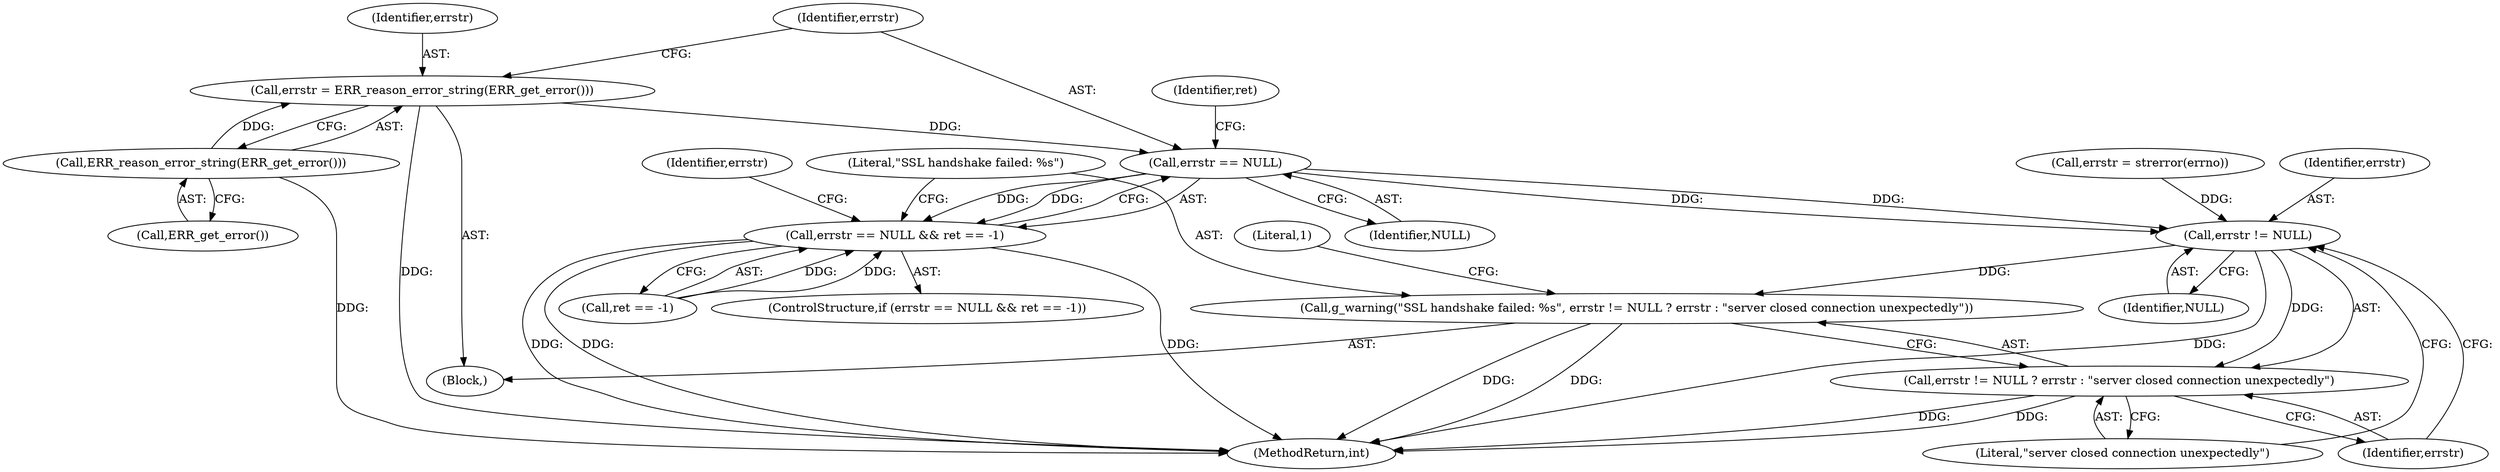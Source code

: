 digraph "0_irssi-proxy_85bbc05b21678e80423815d2ef1dfe26208491ab_0@pointer" {
"1000154" [label="(Call,errstr == NULL)"];
"1000148" [label="(Call,errstr = ERR_reason_error_string(ERR_get_error()))"];
"1000150" [label="(Call,ERR_reason_error_string(ERR_get_error()))"];
"1000153" [label="(Call,errstr == NULL && ret == -1)"];
"1000168" [label="(Call,errstr != NULL)"];
"1000165" [label="(Call,g_warning(\"SSL handshake failed: %s\", errstr != NULL ? errstr : \"server closed connection unexpectedly\"))"];
"1000167" [label="(Call,errstr != NULL ? errstr : \"server closed connection unexpectedly\")"];
"1000149" [label="(Identifier,errstr)"];
"1000170" [label="(Identifier,NULL)"];
"1000175" [label="(Literal,1)"];
"1000158" [label="(Identifier,ret)"];
"1000161" [label="(Call,errstr = strerror(errno))"];
"1000165" [label="(Call,g_warning(\"SSL handshake failed: %s\", errstr != NULL ? errstr : \"server closed connection unexpectedly\"))"];
"1000169" [label="(Identifier,errstr)"];
"1000172" [label="(Literal,\"server closed connection unexpectedly\")"];
"1000162" [label="(Identifier,errstr)"];
"1000156" [label="(Identifier,NULL)"];
"1000167" [label="(Call,errstr != NULL ? errstr : \"server closed connection unexpectedly\")"];
"1000157" [label="(Call,ret == -1)"];
"1000171" [label="(Identifier,errstr)"];
"1000155" [label="(Identifier,errstr)"];
"1000150" [label="(Call,ERR_reason_error_string(ERR_get_error()))"];
"1000168" [label="(Call,errstr != NULL)"];
"1000166" [label="(Literal,\"SSL handshake failed: %s\")"];
"1000133" [label="(Block,)"];
"1000152" [label="(ControlStructure,if (errstr == NULL && ret == -1))"];
"1000154" [label="(Call,errstr == NULL)"];
"1000234" [label="(MethodReturn,int)"];
"1000148" [label="(Call,errstr = ERR_reason_error_string(ERR_get_error()))"];
"1000153" [label="(Call,errstr == NULL && ret == -1)"];
"1000151" [label="(Call,ERR_get_error())"];
"1000154" -> "1000153"  [label="AST: "];
"1000154" -> "1000156"  [label="CFG: "];
"1000155" -> "1000154"  [label="AST: "];
"1000156" -> "1000154"  [label="AST: "];
"1000158" -> "1000154"  [label="CFG: "];
"1000153" -> "1000154"  [label="CFG: "];
"1000154" -> "1000153"  [label="DDG: "];
"1000154" -> "1000153"  [label="DDG: "];
"1000148" -> "1000154"  [label="DDG: "];
"1000154" -> "1000168"  [label="DDG: "];
"1000154" -> "1000168"  [label="DDG: "];
"1000148" -> "1000133"  [label="AST: "];
"1000148" -> "1000150"  [label="CFG: "];
"1000149" -> "1000148"  [label="AST: "];
"1000150" -> "1000148"  [label="AST: "];
"1000155" -> "1000148"  [label="CFG: "];
"1000148" -> "1000234"  [label="DDG: "];
"1000150" -> "1000148"  [label="DDG: "];
"1000150" -> "1000151"  [label="CFG: "];
"1000151" -> "1000150"  [label="AST: "];
"1000150" -> "1000234"  [label="DDG: "];
"1000153" -> "1000152"  [label="AST: "];
"1000153" -> "1000157"  [label="CFG: "];
"1000157" -> "1000153"  [label="AST: "];
"1000162" -> "1000153"  [label="CFG: "];
"1000166" -> "1000153"  [label="CFG: "];
"1000153" -> "1000234"  [label="DDG: "];
"1000153" -> "1000234"  [label="DDG: "];
"1000153" -> "1000234"  [label="DDG: "];
"1000157" -> "1000153"  [label="DDG: "];
"1000157" -> "1000153"  [label="DDG: "];
"1000168" -> "1000167"  [label="AST: "];
"1000168" -> "1000170"  [label="CFG: "];
"1000169" -> "1000168"  [label="AST: "];
"1000170" -> "1000168"  [label="AST: "];
"1000171" -> "1000168"  [label="CFG: "];
"1000172" -> "1000168"  [label="CFG: "];
"1000168" -> "1000234"  [label="DDG: "];
"1000168" -> "1000165"  [label="DDG: "];
"1000161" -> "1000168"  [label="DDG: "];
"1000168" -> "1000167"  [label="DDG: "];
"1000165" -> "1000133"  [label="AST: "];
"1000165" -> "1000167"  [label="CFG: "];
"1000166" -> "1000165"  [label="AST: "];
"1000167" -> "1000165"  [label="AST: "];
"1000175" -> "1000165"  [label="CFG: "];
"1000165" -> "1000234"  [label="DDG: "];
"1000165" -> "1000234"  [label="DDG: "];
"1000167" -> "1000171"  [label="CFG: "];
"1000167" -> "1000172"  [label="CFG: "];
"1000171" -> "1000167"  [label="AST: "];
"1000172" -> "1000167"  [label="AST: "];
"1000167" -> "1000234"  [label="DDG: "];
"1000167" -> "1000234"  [label="DDG: "];
}
